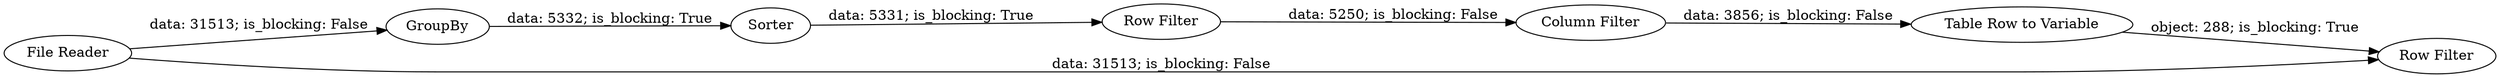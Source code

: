 digraph {
	"3668056462427279789_7" [label=GroupBy]
	"3668056462427279789_9" [label="Row Filter"]
	"3668056462427279789_12" [label="Table Row to Variable"]
	"3668056462427279789_13" [label="Row Filter"]
	"3668056462427279789_10" [label="Column Filter"]
	"3668056462427279789_8" [label=Sorter]
	"3668056462427279789_14" [label="File Reader"]
	"3668056462427279789_10" -> "3668056462427279789_12" [label="data: 3856; is_blocking: False"]
	"3668056462427279789_14" -> "3668056462427279789_7" [label="data: 31513; is_blocking: False"]
	"3668056462427279789_8" -> "3668056462427279789_9" [label="data: 5331; is_blocking: True"]
	"3668056462427279789_9" -> "3668056462427279789_10" [label="data: 5250; is_blocking: False"]
	"3668056462427279789_12" -> "3668056462427279789_13" [label="object: 288; is_blocking: True"]
	"3668056462427279789_14" -> "3668056462427279789_13" [label="data: 31513; is_blocking: False"]
	"3668056462427279789_7" -> "3668056462427279789_8" [label="data: 5332; is_blocking: True"]
	rankdir=LR
}
